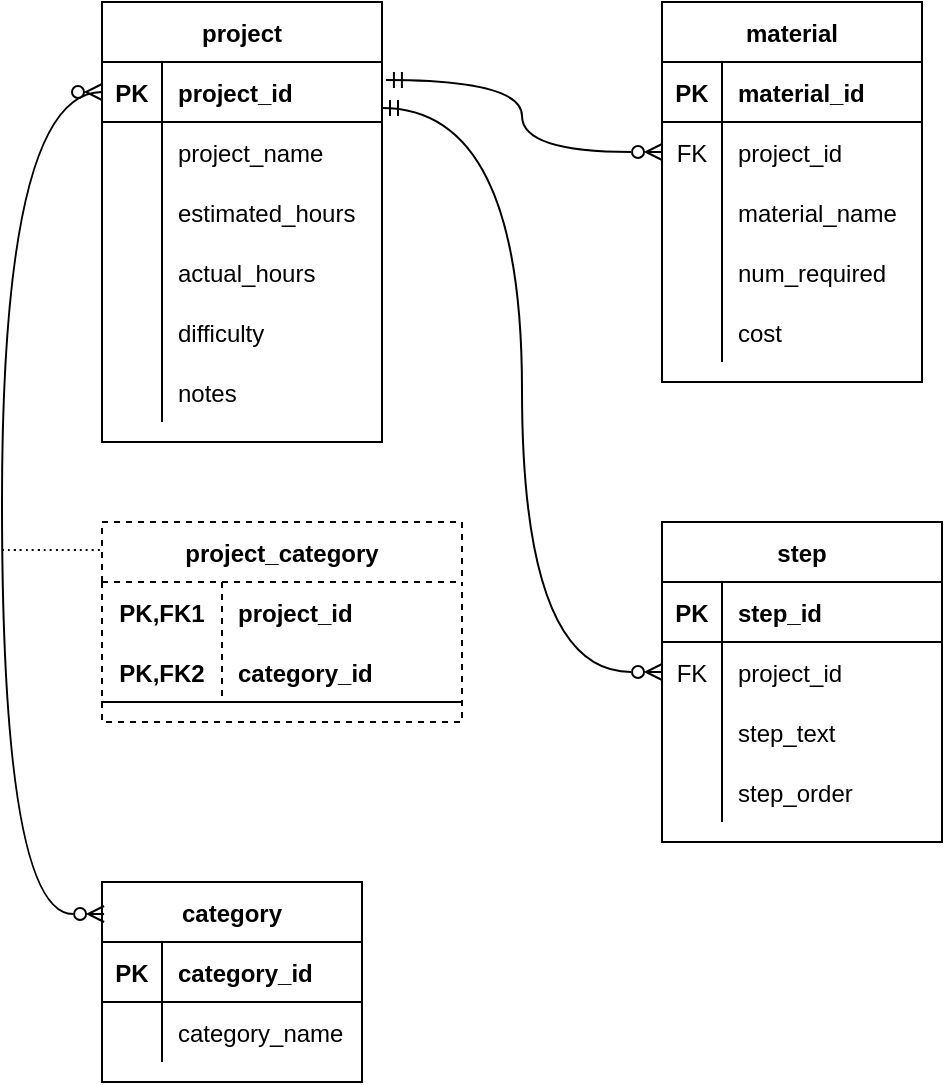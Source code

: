 <mxfile version="20.3.0" type="device"><diagram id="2dZXfJ3X4whvga7GjTTT" name="Page-1"><mxGraphModel dx="570" dy="857" grid="1" gridSize="10" guides="1" tooltips="1" connect="1" arrows="1" fold="1" page="1" pageScale="1" pageWidth="850" pageHeight="1100" math="0" shadow="0"><root><mxCell id="0"/><mxCell id="1" parent="0"/><mxCell id="_yJFvit5abOdDfWBpt1M-1" value="project" style="shape=table;startSize=30;container=1;collapsible=1;childLayout=tableLayout;fixedRows=1;rowLines=0;fontStyle=1;align=center;resizeLast=1;" parent="1" vertex="1"><mxGeometry x="80" y="80" width="140" height="220" as="geometry"/></mxCell><mxCell id="_yJFvit5abOdDfWBpt1M-2" value="" style="shape=tableRow;horizontal=0;startSize=0;swimlaneHead=0;swimlaneBody=0;fillColor=none;collapsible=0;dropTarget=0;points=[[0,0.5],[1,0.5]];portConstraint=eastwest;top=0;left=0;right=0;bottom=1;" parent="_yJFvit5abOdDfWBpt1M-1" vertex="1"><mxGeometry y="30" width="140" height="30" as="geometry"/></mxCell><mxCell id="_yJFvit5abOdDfWBpt1M-3" value="PK" style="shape=partialRectangle;connectable=0;fillColor=none;top=0;left=0;bottom=0;right=0;fontStyle=1;overflow=hidden;" parent="_yJFvit5abOdDfWBpt1M-2" vertex="1"><mxGeometry width="30" height="30" as="geometry"><mxRectangle width="30" height="30" as="alternateBounds"/></mxGeometry></mxCell><mxCell id="_yJFvit5abOdDfWBpt1M-4" value="project_id" style="shape=partialRectangle;connectable=0;fillColor=none;top=0;left=0;bottom=0;right=0;align=left;spacingLeft=6;fontStyle=1;overflow=hidden;" parent="_yJFvit5abOdDfWBpt1M-2" vertex="1"><mxGeometry x="30" width="110" height="30" as="geometry"><mxRectangle width="110" height="30" as="alternateBounds"/></mxGeometry></mxCell><mxCell id="_yJFvit5abOdDfWBpt1M-5" value="" style="shape=tableRow;horizontal=0;startSize=0;swimlaneHead=0;swimlaneBody=0;fillColor=none;collapsible=0;dropTarget=0;points=[[0,0.5],[1,0.5]];portConstraint=eastwest;top=0;left=0;right=0;bottom=0;" parent="_yJFvit5abOdDfWBpt1M-1" vertex="1"><mxGeometry y="60" width="140" height="30" as="geometry"/></mxCell><mxCell id="_yJFvit5abOdDfWBpt1M-6" value="" style="shape=partialRectangle;connectable=0;fillColor=none;top=0;left=0;bottom=0;right=0;editable=1;overflow=hidden;" parent="_yJFvit5abOdDfWBpt1M-5" vertex="1"><mxGeometry width="30" height="30" as="geometry"><mxRectangle width="30" height="30" as="alternateBounds"/></mxGeometry></mxCell><mxCell id="_yJFvit5abOdDfWBpt1M-7" value="project_name" style="shape=partialRectangle;connectable=0;fillColor=none;top=0;left=0;bottom=0;right=0;align=left;spacingLeft=6;overflow=hidden;" parent="_yJFvit5abOdDfWBpt1M-5" vertex="1"><mxGeometry x="30" width="110" height="30" as="geometry"><mxRectangle width="110" height="30" as="alternateBounds"/></mxGeometry></mxCell><mxCell id="_yJFvit5abOdDfWBpt1M-8" value="" style="shape=tableRow;horizontal=0;startSize=0;swimlaneHead=0;swimlaneBody=0;fillColor=none;collapsible=0;dropTarget=0;points=[[0,0.5],[1,0.5]];portConstraint=eastwest;top=0;left=0;right=0;bottom=0;" parent="_yJFvit5abOdDfWBpt1M-1" vertex="1"><mxGeometry y="90" width="140" height="30" as="geometry"/></mxCell><mxCell id="_yJFvit5abOdDfWBpt1M-9" value="" style="shape=partialRectangle;connectable=0;fillColor=none;top=0;left=0;bottom=0;right=0;editable=1;overflow=hidden;" parent="_yJFvit5abOdDfWBpt1M-8" vertex="1"><mxGeometry width="30" height="30" as="geometry"><mxRectangle width="30" height="30" as="alternateBounds"/></mxGeometry></mxCell><mxCell id="_yJFvit5abOdDfWBpt1M-10" value="estimated_hours" style="shape=partialRectangle;connectable=0;fillColor=none;top=0;left=0;bottom=0;right=0;align=left;spacingLeft=6;overflow=hidden;" parent="_yJFvit5abOdDfWBpt1M-8" vertex="1"><mxGeometry x="30" width="110" height="30" as="geometry"><mxRectangle width="110" height="30" as="alternateBounds"/></mxGeometry></mxCell><mxCell id="_yJFvit5abOdDfWBpt1M-11" value="" style="shape=tableRow;horizontal=0;startSize=0;swimlaneHead=0;swimlaneBody=0;fillColor=none;collapsible=0;dropTarget=0;points=[[0,0.5],[1,0.5]];portConstraint=eastwest;top=0;left=0;right=0;bottom=0;" parent="_yJFvit5abOdDfWBpt1M-1" vertex="1"><mxGeometry y="120" width="140" height="30" as="geometry"/></mxCell><mxCell id="_yJFvit5abOdDfWBpt1M-12" value="" style="shape=partialRectangle;connectable=0;fillColor=none;top=0;left=0;bottom=0;right=0;editable=1;overflow=hidden;" parent="_yJFvit5abOdDfWBpt1M-11" vertex="1"><mxGeometry width="30" height="30" as="geometry"><mxRectangle width="30" height="30" as="alternateBounds"/></mxGeometry></mxCell><mxCell id="_yJFvit5abOdDfWBpt1M-13" value="actual_hours" style="shape=partialRectangle;connectable=0;fillColor=none;top=0;left=0;bottom=0;right=0;align=left;spacingLeft=6;overflow=hidden;" parent="_yJFvit5abOdDfWBpt1M-11" vertex="1"><mxGeometry x="30" width="110" height="30" as="geometry"><mxRectangle width="110" height="30" as="alternateBounds"/></mxGeometry></mxCell><mxCell id="lEOqvb8c4SqPm3-b7kdU-4" style="shape=tableRow;horizontal=0;startSize=0;swimlaneHead=0;swimlaneBody=0;fillColor=none;collapsible=0;dropTarget=0;points=[[0,0.5],[1,0.5]];portConstraint=eastwest;top=0;left=0;right=0;bottom=0;" parent="_yJFvit5abOdDfWBpt1M-1" vertex="1"><mxGeometry y="150" width="140" height="30" as="geometry"/></mxCell><mxCell id="lEOqvb8c4SqPm3-b7kdU-5" style="shape=partialRectangle;connectable=0;fillColor=none;top=0;left=0;bottom=0;right=0;editable=1;overflow=hidden;" parent="lEOqvb8c4SqPm3-b7kdU-4" vertex="1"><mxGeometry width="30" height="30" as="geometry"><mxRectangle width="30" height="30" as="alternateBounds"/></mxGeometry></mxCell><mxCell id="lEOqvb8c4SqPm3-b7kdU-6" value="difficulty" style="shape=partialRectangle;connectable=0;fillColor=none;top=0;left=0;bottom=0;right=0;align=left;spacingLeft=6;overflow=hidden;" parent="lEOqvb8c4SqPm3-b7kdU-4" vertex="1"><mxGeometry x="30" width="110" height="30" as="geometry"><mxRectangle width="110" height="30" as="alternateBounds"/></mxGeometry></mxCell><mxCell id="lEOqvb8c4SqPm3-b7kdU-1" style="shape=tableRow;horizontal=0;startSize=0;swimlaneHead=0;swimlaneBody=0;fillColor=none;collapsible=0;dropTarget=0;points=[[0,0.5],[1,0.5]];portConstraint=eastwest;top=0;left=0;right=0;bottom=0;" parent="_yJFvit5abOdDfWBpt1M-1" vertex="1"><mxGeometry y="180" width="140" height="30" as="geometry"/></mxCell><mxCell id="lEOqvb8c4SqPm3-b7kdU-2" style="shape=partialRectangle;connectable=0;fillColor=none;top=0;left=0;bottom=0;right=0;editable=1;overflow=hidden;" parent="lEOqvb8c4SqPm3-b7kdU-1" vertex="1"><mxGeometry width="30" height="30" as="geometry"><mxRectangle width="30" height="30" as="alternateBounds"/></mxGeometry></mxCell><mxCell id="lEOqvb8c4SqPm3-b7kdU-3" value="notes" style="shape=partialRectangle;connectable=0;fillColor=none;top=0;left=0;bottom=0;right=0;align=left;spacingLeft=6;overflow=hidden;" parent="lEOqvb8c4SqPm3-b7kdU-1" vertex="1"><mxGeometry x="30" width="110" height="30" as="geometry"><mxRectangle width="110" height="30" as="alternateBounds"/></mxGeometry></mxCell><mxCell id="lEOqvb8c4SqPm3-b7kdU-7" value="material" style="shape=table;startSize=30;container=1;collapsible=1;childLayout=tableLayout;fixedRows=1;rowLines=0;fontStyle=1;align=center;resizeLast=1;" parent="1" vertex="1"><mxGeometry x="360" y="80" width="130" height="190" as="geometry"/></mxCell><mxCell id="lEOqvb8c4SqPm3-b7kdU-8" value="" style="shape=tableRow;horizontal=0;startSize=0;swimlaneHead=0;swimlaneBody=0;fillColor=none;collapsible=0;dropTarget=0;points=[[0,0.5],[1,0.5]];portConstraint=eastwest;top=0;left=0;right=0;bottom=1;" parent="lEOqvb8c4SqPm3-b7kdU-7" vertex="1"><mxGeometry y="30" width="130" height="30" as="geometry"/></mxCell><mxCell id="lEOqvb8c4SqPm3-b7kdU-9" value="PK" style="shape=partialRectangle;connectable=0;fillColor=none;top=0;left=0;bottom=0;right=0;fontStyle=1;overflow=hidden;" parent="lEOqvb8c4SqPm3-b7kdU-8" vertex="1"><mxGeometry width="30" height="30" as="geometry"><mxRectangle width="30" height="30" as="alternateBounds"/></mxGeometry></mxCell><mxCell id="lEOqvb8c4SqPm3-b7kdU-10" value="material_id" style="shape=partialRectangle;connectable=0;fillColor=none;top=0;left=0;bottom=0;right=0;align=left;spacingLeft=6;fontStyle=1;overflow=hidden;" parent="lEOqvb8c4SqPm3-b7kdU-8" vertex="1"><mxGeometry x="30" width="100" height="30" as="geometry"><mxRectangle width="100" height="30" as="alternateBounds"/></mxGeometry></mxCell><mxCell id="lEOqvb8c4SqPm3-b7kdU-11" value="" style="shape=tableRow;horizontal=0;startSize=0;swimlaneHead=0;swimlaneBody=0;fillColor=none;collapsible=0;dropTarget=0;points=[[0,0.5],[1,0.5]];portConstraint=eastwest;top=0;left=0;right=0;bottom=0;" parent="lEOqvb8c4SqPm3-b7kdU-7" vertex="1"><mxGeometry y="60" width="130" height="30" as="geometry"/></mxCell><mxCell id="lEOqvb8c4SqPm3-b7kdU-12" value="FK" style="shape=partialRectangle;connectable=0;fillColor=none;top=0;left=0;bottom=0;right=0;editable=1;overflow=hidden;" parent="lEOqvb8c4SqPm3-b7kdU-11" vertex="1"><mxGeometry width="30" height="30" as="geometry"><mxRectangle width="30" height="30" as="alternateBounds"/></mxGeometry></mxCell><mxCell id="lEOqvb8c4SqPm3-b7kdU-13" value="project_id" style="shape=partialRectangle;connectable=0;fillColor=none;top=0;left=0;bottom=0;right=0;align=left;spacingLeft=6;overflow=hidden;" parent="lEOqvb8c4SqPm3-b7kdU-11" vertex="1"><mxGeometry x="30" width="100" height="30" as="geometry"><mxRectangle width="100" height="30" as="alternateBounds"/></mxGeometry></mxCell><mxCell id="lEOqvb8c4SqPm3-b7kdU-14" value="" style="shape=tableRow;horizontal=0;startSize=0;swimlaneHead=0;swimlaneBody=0;fillColor=none;collapsible=0;dropTarget=0;points=[[0,0.5],[1,0.5]];portConstraint=eastwest;top=0;left=0;right=0;bottom=0;" parent="lEOqvb8c4SqPm3-b7kdU-7" vertex="1"><mxGeometry y="90" width="130" height="30" as="geometry"/></mxCell><mxCell id="lEOqvb8c4SqPm3-b7kdU-15" value="" style="shape=partialRectangle;connectable=0;fillColor=none;top=0;left=0;bottom=0;right=0;editable=1;overflow=hidden;" parent="lEOqvb8c4SqPm3-b7kdU-14" vertex="1"><mxGeometry width="30" height="30" as="geometry"><mxRectangle width="30" height="30" as="alternateBounds"/></mxGeometry></mxCell><mxCell id="lEOqvb8c4SqPm3-b7kdU-16" value="material_name" style="shape=partialRectangle;connectable=0;fillColor=none;top=0;left=0;bottom=0;right=0;align=left;spacingLeft=6;overflow=hidden;" parent="lEOqvb8c4SqPm3-b7kdU-14" vertex="1"><mxGeometry x="30" width="100" height="30" as="geometry"><mxRectangle width="100" height="30" as="alternateBounds"/></mxGeometry></mxCell><mxCell id="lEOqvb8c4SqPm3-b7kdU-17" value="" style="shape=tableRow;horizontal=0;startSize=0;swimlaneHead=0;swimlaneBody=0;fillColor=none;collapsible=0;dropTarget=0;points=[[0,0.5],[1,0.5]];portConstraint=eastwest;top=0;left=0;right=0;bottom=0;" parent="lEOqvb8c4SqPm3-b7kdU-7" vertex="1"><mxGeometry y="120" width="130" height="30" as="geometry"/></mxCell><mxCell id="lEOqvb8c4SqPm3-b7kdU-18" value="" style="shape=partialRectangle;connectable=0;fillColor=none;top=0;left=0;bottom=0;right=0;editable=1;overflow=hidden;" parent="lEOqvb8c4SqPm3-b7kdU-17" vertex="1"><mxGeometry width="30" height="30" as="geometry"><mxRectangle width="30" height="30" as="alternateBounds"/></mxGeometry></mxCell><mxCell id="lEOqvb8c4SqPm3-b7kdU-19" value="num_required" style="shape=partialRectangle;connectable=0;fillColor=none;top=0;left=0;bottom=0;right=0;align=left;spacingLeft=6;overflow=hidden;" parent="lEOqvb8c4SqPm3-b7kdU-17" vertex="1"><mxGeometry x="30" width="100" height="30" as="geometry"><mxRectangle width="100" height="30" as="alternateBounds"/></mxGeometry></mxCell><mxCell id="lEOqvb8c4SqPm3-b7kdU-20" style="shape=tableRow;horizontal=0;startSize=0;swimlaneHead=0;swimlaneBody=0;fillColor=none;collapsible=0;dropTarget=0;points=[[0,0.5],[1,0.5]];portConstraint=eastwest;top=0;left=0;right=0;bottom=0;" parent="lEOqvb8c4SqPm3-b7kdU-7" vertex="1"><mxGeometry y="150" width="130" height="30" as="geometry"/></mxCell><mxCell id="lEOqvb8c4SqPm3-b7kdU-21" style="shape=partialRectangle;connectable=0;fillColor=none;top=0;left=0;bottom=0;right=0;editable=1;overflow=hidden;" parent="lEOqvb8c4SqPm3-b7kdU-20" vertex="1"><mxGeometry width="30" height="30" as="geometry"><mxRectangle width="30" height="30" as="alternateBounds"/></mxGeometry></mxCell><mxCell id="lEOqvb8c4SqPm3-b7kdU-22" value="cost" style="shape=partialRectangle;connectable=0;fillColor=none;top=0;left=0;bottom=0;right=0;align=left;spacingLeft=6;overflow=hidden;" parent="lEOqvb8c4SqPm3-b7kdU-20" vertex="1"><mxGeometry x="30" width="100" height="30" as="geometry"><mxRectangle width="100" height="30" as="alternateBounds"/></mxGeometry></mxCell><mxCell id="lEOqvb8c4SqPm3-b7kdU-23" value="step" style="shape=table;startSize=30;container=1;collapsible=1;childLayout=tableLayout;fixedRows=1;rowLines=0;fontStyle=1;align=center;resizeLast=1;" parent="1" vertex="1"><mxGeometry x="360" y="340" width="140" height="160" as="geometry"/></mxCell><mxCell id="lEOqvb8c4SqPm3-b7kdU-24" value="" style="shape=tableRow;horizontal=0;startSize=0;swimlaneHead=0;swimlaneBody=0;fillColor=none;collapsible=0;dropTarget=0;points=[[0,0.5],[1,0.5]];portConstraint=eastwest;top=0;left=0;right=0;bottom=1;" parent="lEOqvb8c4SqPm3-b7kdU-23" vertex="1"><mxGeometry y="30" width="140" height="30" as="geometry"/></mxCell><mxCell id="lEOqvb8c4SqPm3-b7kdU-25" value="PK" style="shape=partialRectangle;connectable=0;fillColor=none;top=0;left=0;bottom=0;right=0;fontStyle=1;overflow=hidden;" parent="lEOqvb8c4SqPm3-b7kdU-24" vertex="1"><mxGeometry width="30" height="30" as="geometry"><mxRectangle width="30" height="30" as="alternateBounds"/></mxGeometry></mxCell><mxCell id="lEOqvb8c4SqPm3-b7kdU-26" value="step_id" style="shape=partialRectangle;connectable=0;fillColor=none;top=0;left=0;bottom=0;right=0;align=left;spacingLeft=6;fontStyle=1;overflow=hidden;" parent="lEOqvb8c4SqPm3-b7kdU-24" vertex="1"><mxGeometry x="30" width="110" height="30" as="geometry"><mxRectangle width="110" height="30" as="alternateBounds"/></mxGeometry></mxCell><mxCell id="lEOqvb8c4SqPm3-b7kdU-27" value="" style="shape=tableRow;horizontal=0;startSize=0;swimlaneHead=0;swimlaneBody=0;fillColor=none;collapsible=0;dropTarget=0;points=[[0,0.5],[1,0.5]];portConstraint=eastwest;top=0;left=0;right=0;bottom=0;" parent="lEOqvb8c4SqPm3-b7kdU-23" vertex="1"><mxGeometry y="60" width="140" height="30" as="geometry"/></mxCell><mxCell id="lEOqvb8c4SqPm3-b7kdU-28" value="FK" style="shape=partialRectangle;connectable=0;fillColor=none;top=0;left=0;bottom=0;right=0;editable=1;overflow=hidden;" parent="lEOqvb8c4SqPm3-b7kdU-27" vertex="1"><mxGeometry width="30" height="30" as="geometry"><mxRectangle width="30" height="30" as="alternateBounds"/></mxGeometry></mxCell><mxCell id="lEOqvb8c4SqPm3-b7kdU-29" value="project_id" style="shape=partialRectangle;connectable=0;fillColor=none;top=0;left=0;bottom=0;right=0;align=left;spacingLeft=6;overflow=hidden;" parent="lEOqvb8c4SqPm3-b7kdU-27" vertex="1"><mxGeometry x="30" width="110" height="30" as="geometry"><mxRectangle width="110" height="30" as="alternateBounds"/></mxGeometry></mxCell><mxCell id="lEOqvb8c4SqPm3-b7kdU-30" value="" style="shape=tableRow;horizontal=0;startSize=0;swimlaneHead=0;swimlaneBody=0;fillColor=none;collapsible=0;dropTarget=0;points=[[0,0.5],[1,0.5]];portConstraint=eastwest;top=0;left=0;right=0;bottom=0;" parent="lEOqvb8c4SqPm3-b7kdU-23" vertex="1"><mxGeometry y="90" width="140" height="30" as="geometry"/></mxCell><mxCell id="lEOqvb8c4SqPm3-b7kdU-31" value="" style="shape=partialRectangle;connectable=0;fillColor=none;top=0;left=0;bottom=0;right=0;editable=1;overflow=hidden;" parent="lEOqvb8c4SqPm3-b7kdU-30" vertex="1"><mxGeometry width="30" height="30" as="geometry"><mxRectangle width="30" height="30" as="alternateBounds"/></mxGeometry></mxCell><mxCell id="lEOqvb8c4SqPm3-b7kdU-32" value="step_text" style="shape=partialRectangle;connectable=0;fillColor=none;top=0;left=0;bottom=0;right=0;align=left;spacingLeft=6;overflow=hidden;" parent="lEOqvb8c4SqPm3-b7kdU-30" vertex="1"><mxGeometry x="30" width="110" height="30" as="geometry"><mxRectangle width="110" height="30" as="alternateBounds"/></mxGeometry></mxCell><mxCell id="lEOqvb8c4SqPm3-b7kdU-33" value="" style="shape=tableRow;horizontal=0;startSize=0;swimlaneHead=0;swimlaneBody=0;fillColor=none;collapsible=0;dropTarget=0;points=[[0,0.5],[1,0.5]];portConstraint=eastwest;top=0;left=0;right=0;bottom=0;" parent="lEOqvb8c4SqPm3-b7kdU-23" vertex="1"><mxGeometry y="120" width="140" height="30" as="geometry"/></mxCell><mxCell id="lEOqvb8c4SqPm3-b7kdU-34" value="" style="shape=partialRectangle;connectable=0;fillColor=none;top=0;left=0;bottom=0;right=0;editable=1;overflow=hidden;" parent="lEOqvb8c4SqPm3-b7kdU-33" vertex="1"><mxGeometry width="30" height="30" as="geometry"><mxRectangle width="30" height="30" as="alternateBounds"/></mxGeometry></mxCell><mxCell id="lEOqvb8c4SqPm3-b7kdU-35" value="step_order" style="shape=partialRectangle;connectable=0;fillColor=none;top=0;left=0;bottom=0;right=0;align=left;spacingLeft=6;overflow=hidden;" parent="lEOqvb8c4SqPm3-b7kdU-33" vertex="1"><mxGeometry x="30" width="110" height="30" as="geometry"><mxRectangle width="110" height="30" as="alternateBounds"/></mxGeometry></mxCell><mxCell id="lEOqvb8c4SqPm3-b7kdU-36" value="category" style="shape=table;startSize=30;container=1;collapsible=1;childLayout=tableLayout;fixedRows=1;rowLines=0;fontStyle=1;align=center;resizeLast=1;" parent="1" vertex="1"><mxGeometry x="80" y="520" width="130" height="100" as="geometry"/></mxCell><mxCell id="lEOqvb8c4SqPm3-b7kdU-37" value="" style="shape=tableRow;horizontal=0;startSize=0;swimlaneHead=0;swimlaneBody=0;fillColor=none;collapsible=0;dropTarget=0;points=[[0,0.5],[1,0.5]];portConstraint=eastwest;top=0;left=0;right=0;bottom=1;" parent="lEOqvb8c4SqPm3-b7kdU-36" vertex="1"><mxGeometry y="30" width="130" height="30" as="geometry"/></mxCell><mxCell id="lEOqvb8c4SqPm3-b7kdU-38" value="PK" style="shape=partialRectangle;connectable=0;fillColor=none;top=0;left=0;bottom=0;right=0;fontStyle=1;overflow=hidden;" parent="lEOqvb8c4SqPm3-b7kdU-37" vertex="1"><mxGeometry width="30" height="30" as="geometry"><mxRectangle width="30" height="30" as="alternateBounds"/></mxGeometry></mxCell><mxCell id="lEOqvb8c4SqPm3-b7kdU-39" value="category_id" style="shape=partialRectangle;connectable=0;fillColor=none;top=0;left=0;bottom=0;right=0;align=left;spacingLeft=6;fontStyle=1;overflow=hidden;" parent="lEOqvb8c4SqPm3-b7kdU-37" vertex="1"><mxGeometry x="30" width="100" height="30" as="geometry"><mxRectangle width="100" height="30" as="alternateBounds"/></mxGeometry></mxCell><mxCell id="lEOqvb8c4SqPm3-b7kdU-40" value="" style="shape=tableRow;horizontal=0;startSize=0;swimlaneHead=0;swimlaneBody=0;fillColor=none;collapsible=0;dropTarget=0;points=[[0,0.5],[1,0.5]];portConstraint=eastwest;top=0;left=0;right=0;bottom=0;" parent="lEOqvb8c4SqPm3-b7kdU-36" vertex="1"><mxGeometry y="60" width="130" height="30" as="geometry"/></mxCell><mxCell id="lEOqvb8c4SqPm3-b7kdU-41" value="" style="shape=partialRectangle;connectable=0;fillColor=none;top=0;left=0;bottom=0;right=0;editable=1;overflow=hidden;" parent="lEOqvb8c4SqPm3-b7kdU-40" vertex="1"><mxGeometry width="30" height="30" as="geometry"><mxRectangle width="30" height="30" as="alternateBounds"/></mxGeometry></mxCell><mxCell id="lEOqvb8c4SqPm3-b7kdU-42" value="category_name" style="shape=partialRectangle;connectable=0;fillColor=none;top=0;left=0;bottom=0;right=0;align=left;spacingLeft=6;overflow=hidden;" parent="lEOqvb8c4SqPm3-b7kdU-40" vertex="1"><mxGeometry x="30" width="100" height="30" as="geometry"><mxRectangle width="100" height="30" as="alternateBounds"/></mxGeometry></mxCell><mxCell id="lEOqvb8c4SqPm3-b7kdU-62" value="project_category" style="shape=table;startSize=30;container=1;collapsible=1;childLayout=tableLayout;fixedRows=1;rowLines=0;fontStyle=1;align=center;resizeLast=1;dashed=1;" parent="1" vertex="1"><mxGeometry x="80" y="340" width="180" height="100" as="geometry"/></mxCell><mxCell id="lEOqvb8c4SqPm3-b7kdU-63" value="" style="shape=tableRow;horizontal=0;startSize=0;swimlaneHead=0;swimlaneBody=0;fillColor=none;collapsible=0;dropTarget=0;points=[[0,0.5],[1,0.5]];portConstraint=eastwest;top=0;left=0;right=0;bottom=0;" parent="lEOqvb8c4SqPm3-b7kdU-62" vertex="1"><mxGeometry y="30" width="180" height="30" as="geometry"/></mxCell><mxCell id="lEOqvb8c4SqPm3-b7kdU-64" value="PK,FK1" style="shape=partialRectangle;connectable=0;fillColor=none;top=0;left=0;bottom=0;right=0;fontStyle=1;overflow=hidden;" parent="lEOqvb8c4SqPm3-b7kdU-63" vertex="1"><mxGeometry width="60" height="30" as="geometry"><mxRectangle width="60" height="30" as="alternateBounds"/></mxGeometry></mxCell><mxCell id="lEOqvb8c4SqPm3-b7kdU-65" value="project_id" style="shape=partialRectangle;connectable=0;fillColor=none;top=0;left=0;bottom=0;right=0;align=left;spacingLeft=6;fontStyle=1;overflow=hidden;" parent="lEOqvb8c4SqPm3-b7kdU-63" vertex="1"><mxGeometry x="60" width="120" height="30" as="geometry"><mxRectangle width="120" height="30" as="alternateBounds"/></mxGeometry></mxCell><mxCell id="lEOqvb8c4SqPm3-b7kdU-66" value="" style="shape=tableRow;horizontal=0;startSize=0;swimlaneHead=0;swimlaneBody=0;fillColor=none;collapsible=0;dropTarget=0;points=[[0,0.5],[1,0.5]];portConstraint=eastwest;top=0;left=0;right=0;bottom=1;" parent="lEOqvb8c4SqPm3-b7kdU-62" vertex="1"><mxGeometry y="60" width="180" height="30" as="geometry"/></mxCell><mxCell id="lEOqvb8c4SqPm3-b7kdU-67" value="PK,FK2" style="shape=partialRectangle;connectable=0;fillColor=none;top=0;left=0;bottom=0;right=0;fontStyle=1;overflow=hidden;" parent="lEOqvb8c4SqPm3-b7kdU-66" vertex="1"><mxGeometry width="60" height="30" as="geometry"><mxRectangle width="60" height="30" as="alternateBounds"/></mxGeometry></mxCell><mxCell id="lEOqvb8c4SqPm3-b7kdU-68" value="category_id" style="shape=partialRectangle;connectable=0;fillColor=none;top=0;left=0;bottom=0;right=0;align=left;spacingLeft=6;fontStyle=1;overflow=hidden;" parent="lEOqvb8c4SqPm3-b7kdU-66" vertex="1"><mxGeometry x="60" width="120" height="30" as="geometry"><mxRectangle width="120" height="30" as="alternateBounds"/></mxGeometry></mxCell><mxCell id="AaIDOhu5sMAXaTWAdb6y-1" value="" style="edgeStyle=orthogonalEdgeStyle;fontSize=12;html=1;endArrow=ERzeroToMany;endFill=1;rounded=0;curved=1;entryX=0;entryY=0.5;entryDx=0;entryDy=0;exitX=0.008;exitY=0.16;exitDx=0;exitDy=0;exitPerimeter=0;startArrow=ERzeroToMany;startFill=0;" parent="1" source="lEOqvb8c4SqPm3-b7kdU-36" target="_yJFvit5abOdDfWBpt1M-2" edge="1"><mxGeometry width="100" height="100" relative="1" as="geometry"><mxPoint x="40" y="435" as="sourcePoint"/><mxPoint x="370" y="350" as="targetPoint"/><Array as="points"><mxPoint x="30" y="536"/><mxPoint x="30" y="125"/></Array></mxGeometry></mxCell><mxCell id="AaIDOhu5sMAXaTWAdb6y-2" value="" style="endArrow=none;html=1;rounded=0;dashed=1;dashPattern=1 2;curved=1;entryX=-0.006;entryY=0.14;entryDx=0;entryDy=0;entryPerimeter=0;" parent="1" target="lEOqvb8c4SqPm3-b7kdU-62" edge="1"><mxGeometry relative="1" as="geometry"><mxPoint x="30" y="354" as="sourcePoint"/><mxPoint x="180" y="330" as="targetPoint"/></mxGeometry></mxCell><mxCell id="4p7l2TkrFGBEQxvihKww-1" value="" style="endArrow=ERzeroToMany;html=1;rounded=0;exitX=1.014;exitY=0.3;exitDx=0;exitDy=0;entryX=0;entryY=0.5;entryDx=0;entryDy=0;edgeStyle=orthogonalEdgeStyle;curved=1;startArrow=ERmandOne;startFill=0;endFill=0;exitPerimeter=0;" parent="1" source="_yJFvit5abOdDfWBpt1M-2" target="lEOqvb8c4SqPm3-b7kdU-11" edge="1"><mxGeometry relative="1" as="geometry"><mxPoint x="220" y="130" as="sourcePoint"/><mxPoint x="380" y="130" as="targetPoint"/></mxGeometry></mxCell><mxCell id="4p7l2TkrFGBEQxvihKww-2" value="" style="endArrow=ERzeroToMany;html=1;rounded=0;exitX=1;exitY=0.767;exitDx=0;exitDy=0;entryX=0;entryY=0.5;entryDx=0;entryDy=0;edgeStyle=orthogonalEdgeStyle;curved=1;startArrow=ERmandOne;startFill=0;endFill=0;exitPerimeter=0;" parent="1" source="_yJFvit5abOdDfWBpt1M-2" target="lEOqvb8c4SqPm3-b7kdU-27" edge="1"><mxGeometry relative="1" as="geometry"><mxPoint x="220" y="160" as="sourcePoint"/><mxPoint x="360" y="190" as="targetPoint"/></mxGeometry></mxCell></root></mxGraphModel></diagram></mxfile>